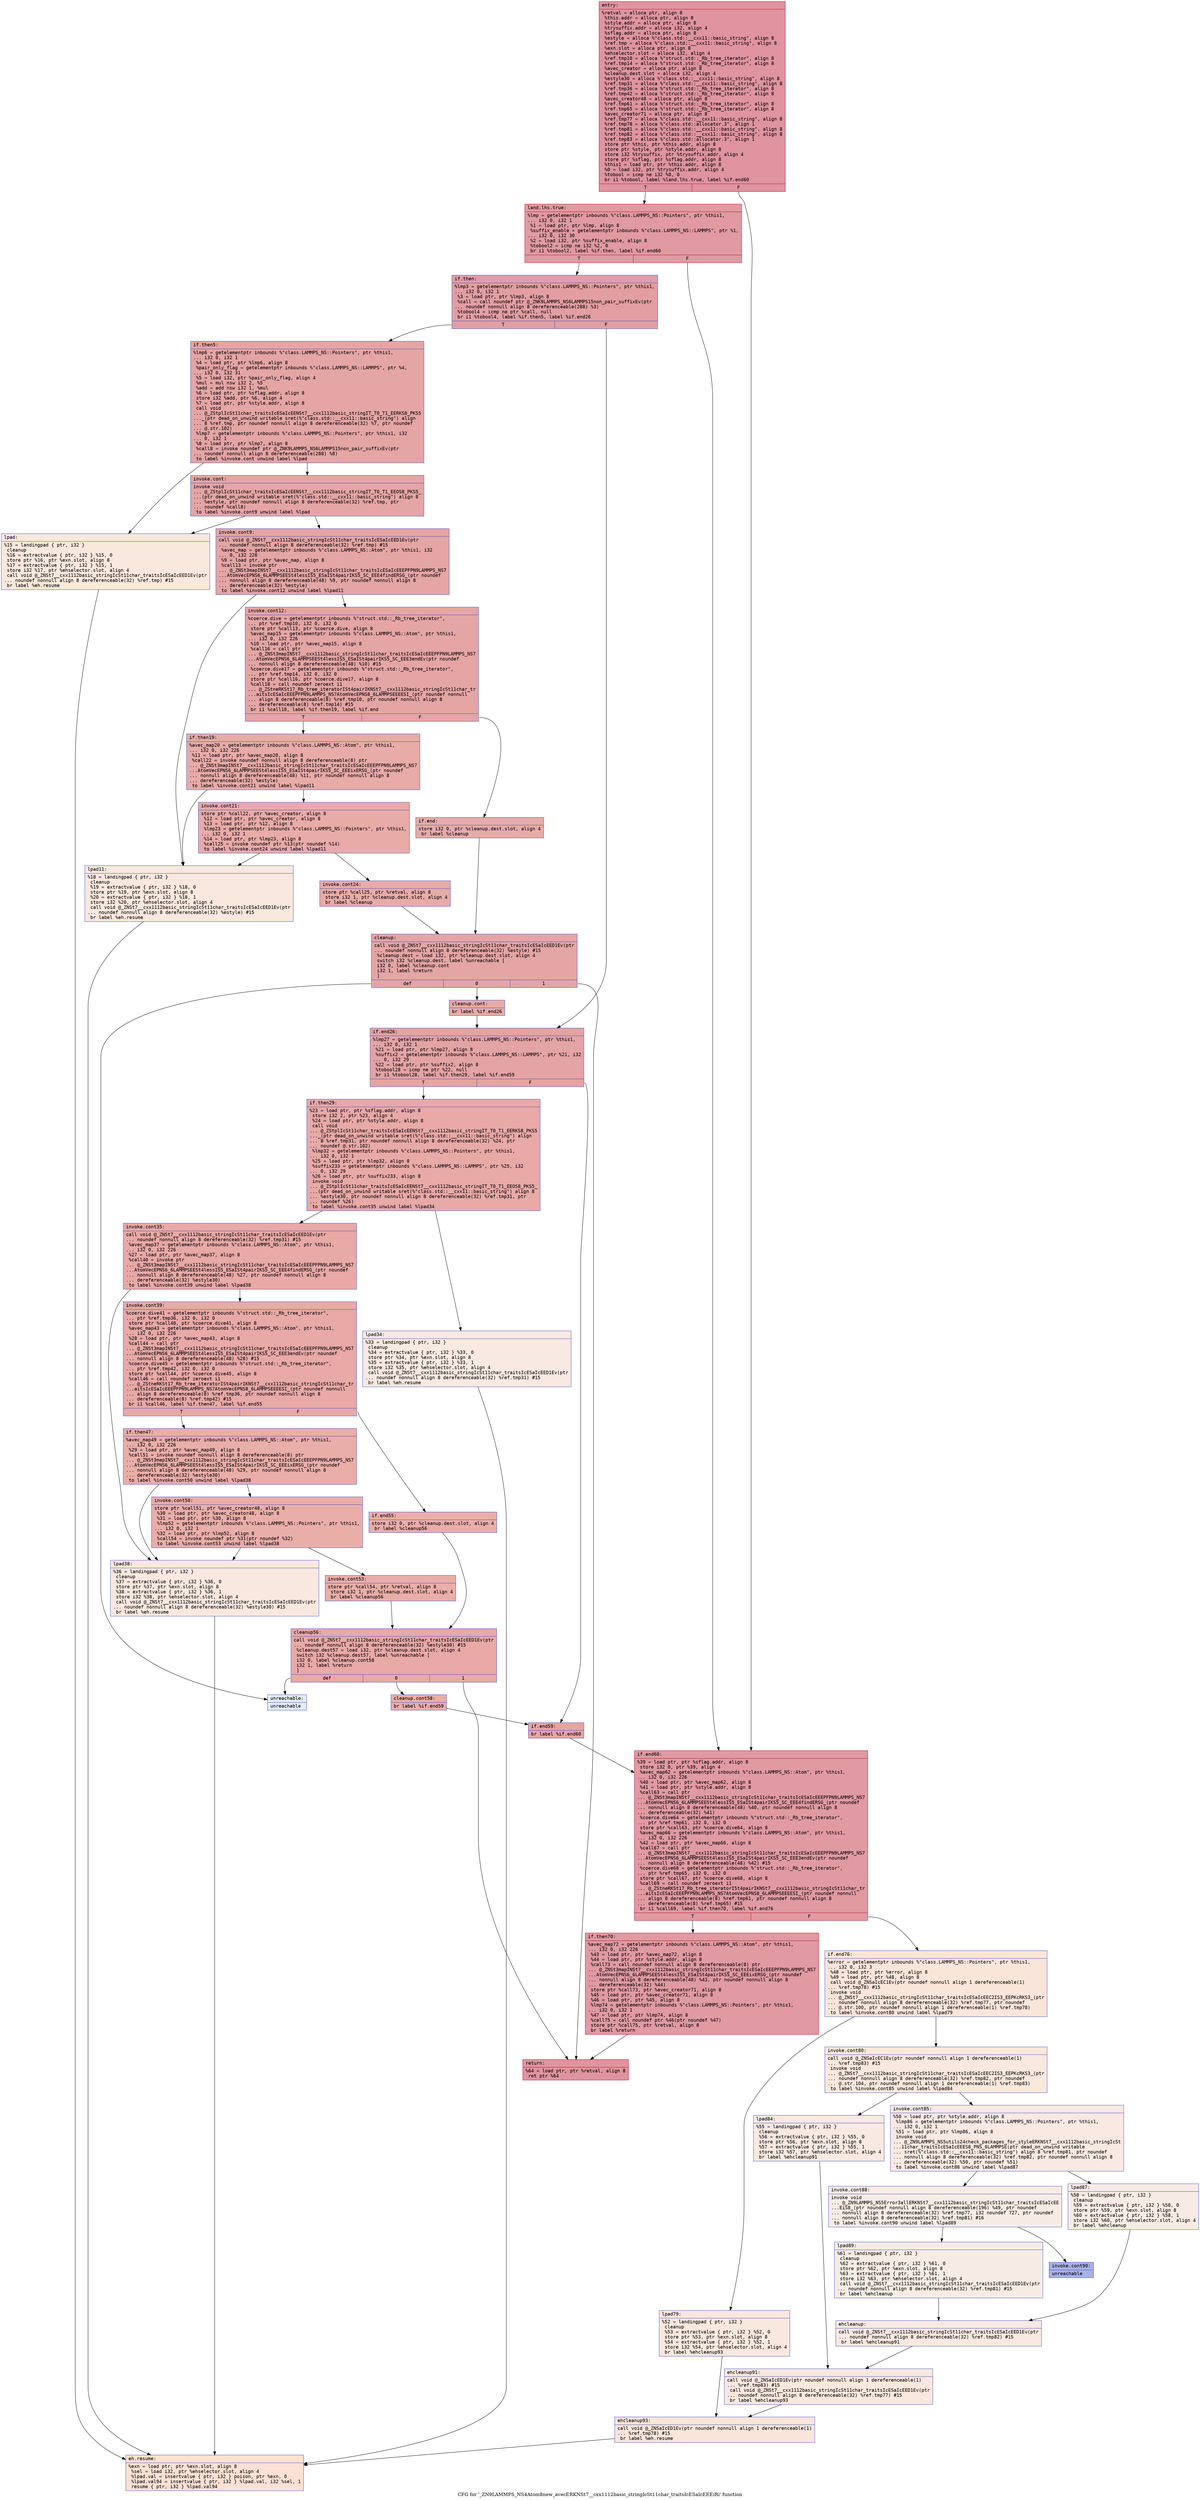 digraph "CFG for '_ZN9LAMMPS_NS4Atom8new_avecERKNSt7__cxx1112basic_stringIcSt11char_traitsIcESaIcEEEiRi' function" {
	label="CFG for '_ZN9LAMMPS_NS4Atom8new_avecERKNSt7__cxx1112basic_stringIcSt11char_traitsIcESaIcEEEiRi' function";

	Node0x55aea8ddf7f0 [shape=record,color="#b70d28ff", style=filled, fillcolor="#b70d2870" fontname="Courier",label="{entry:\l|  %retval = alloca ptr, align 8\l  %this.addr = alloca ptr, align 8\l  %style.addr = alloca ptr, align 8\l  %trysuffix.addr = alloca i32, align 4\l  %sflag.addr = alloca ptr, align 8\l  %estyle = alloca %\"class.std::__cxx11::basic_string\", align 8\l  %ref.tmp = alloca %\"class.std::__cxx11::basic_string\", align 8\l  %exn.slot = alloca ptr, align 8\l  %ehselector.slot = alloca i32, align 4\l  %ref.tmp10 = alloca %\"struct.std::_Rb_tree_iterator\", align 8\l  %ref.tmp14 = alloca %\"struct.std::_Rb_tree_iterator\", align 8\l  %avec_creator = alloca ptr, align 8\l  %cleanup.dest.slot = alloca i32, align 4\l  %estyle30 = alloca %\"class.std::__cxx11::basic_string\", align 8\l  %ref.tmp31 = alloca %\"class.std::__cxx11::basic_string\", align 8\l  %ref.tmp36 = alloca %\"struct.std::_Rb_tree_iterator\", align 8\l  %ref.tmp42 = alloca %\"struct.std::_Rb_tree_iterator\", align 8\l  %avec_creator48 = alloca ptr, align 8\l  %ref.tmp61 = alloca %\"struct.std::_Rb_tree_iterator\", align 8\l  %ref.tmp65 = alloca %\"struct.std::_Rb_tree_iterator\", align 8\l  %avec_creator71 = alloca ptr, align 8\l  %ref.tmp77 = alloca %\"class.std::__cxx11::basic_string\", align 8\l  %ref.tmp78 = alloca %\"class.std::allocator.3\", align 1\l  %ref.tmp81 = alloca %\"class.std::__cxx11::basic_string\", align 8\l  %ref.tmp82 = alloca %\"class.std::__cxx11::basic_string\", align 8\l  %ref.tmp83 = alloca %\"class.std::allocator.3\", align 1\l  store ptr %this, ptr %this.addr, align 8\l  store ptr %style, ptr %style.addr, align 8\l  store i32 %trysuffix, ptr %trysuffix.addr, align 4\l  store ptr %sflag, ptr %sflag.addr, align 8\l  %this1 = load ptr, ptr %this.addr, align 8\l  %0 = load i32, ptr %trysuffix.addr, align 4\l  %tobool = icmp ne i32 %0, 0\l  br i1 %tobool, label %land.lhs.true, label %if.end60\l|{<s0>T|<s1>F}}"];
	Node0x55aea8ddf7f0:s0 -> Node0x55aea8de0ee0[tooltip="entry -> land.lhs.true\nProbability 62.50%" ];
	Node0x55aea8ddf7f0:s1 -> Node0x55aea8de0f60[tooltip="entry -> if.end60\nProbability 37.50%" ];
	Node0x55aea8de0ee0 [shape=record,color="#b70d28ff", style=filled, fillcolor="#bb1b2c70" fontname="Courier",label="{land.lhs.true:\l|  %lmp = getelementptr inbounds %\"class.LAMMPS_NS::Pointers\", ptr %this1,\l... i32 0, i32 1\l  %1 = load ptr, ptr %lmp, align 8\l  %suffix_enable = getelementptr inbounds %\"class.LAMMPS_NS::LAMMPS\", ptr %1,\l... i32 0, i32 30\l  %2 = load i32, ptr %suffix_enable, align 8\l  %tobool2 = icmp ne i32 %2, 0\l  br i1 %tobool2, label %if.then, label %if.end60\l|{<s0>T|<s1>F}}"];
	Node0x55aea8de0ee0:s0 -> Node0x55aea8de1410[tooltip="land.lhs.true -> if.then\nProbability 62.50%" ];
	Node0x55aea8de0ee0:s1 -> Node0x55aea8de0f60[tooltip="land.lhs.true -> if.end60\nProbability 37.50%" ];
	Node0x55aea8de1410 [shape=record,color="#3d50c3ff", style=filled, fillcolor="#be242e70" fontname="Courier",label="{if.then:\l|  %lmp3 = getelementptr inbounds %\"class.LAMMPS_NS::Pointers\", ptr %this1,\l... i32 0, i32 1\l  %3 = load ptr, ptr %lmp3, align 8\l  %call = call noundef ptr @_ZNK9LAMMPS_NS6LAMMPS15non_pair_suffixEv(ptr\l... noundef nonnull align 8 dereferenceable(288) %3)\l  %tobool4 = icmp ne ptr %call, null\l  br i1 %tobool4, label %if.then5, label %if.end26\l|{<s0>T|<s1>F}}"];
	Node0x55aea8de1410:s0 -> Node0x55aea8de1850[tooltip="if.then -> if.then5\nProbability 62.50%" ];
	Node0x55aea8de1410:s1 -> Node0x55aea8de18d0[tooltip="if.then -> if.end26\nProbability 37.50%" ];
	Node0x55aea8de1850 [shape=record,color="#3d50c3ff", style=filled, fillcolor="#c5333470" fontname="Courier",label="{if.then5:\l|  %lmp6 = getelementptr inbounds %\"class.LAMMPS_NS::Pointers\", ptr %this1,\l... i32 0, i32 1\l  %4 = load ptr, ptr %lmp6, align 8\l  %pair_only_flag = getelementptr inbounds %\"class.LAMMPS_NS::LAMMPS\", ptr %4,\l... i32 0, i32 31\l  %5 = load i32, ptr %pair_only_flag, align 4\l  %mul = mul nsw i32 2, %5\l  %add = add nsw i32 1, %mul\l  %6 = load ptr, ptr %sflag.addr, align 8\l  store i32 %add, ptr %6, align 4\l  %7 = load ptr, ptr %style.addr, align 8\l  call void\l... @_ZStplIcSt11char_traitsIcESaIcEENSt7__cxx1112basic_stringIT_T0_T1_EERKS8_PKS5\l..._(ptr dead_on_unwind writable sret(%\"class.std::__cxx11::basic_string\") align\l... 8 %ref.tmp, ptr noundef nonnull align 8 dereferenceable(32) %7, ptr noundef\l... @.str.102)\l  %lmp7 = getelementptr inbounds %\"class.LAMMPS_NS::Pointers\", ptr %this1, i32\l... 0, i32 1\l  %8 = load ptr, ptr %lmp7, align 8\l  %call8 = invoke noundef ptr @_ZNK9LAMMPS_NS6LAMMPS15non_pair_suffixEv(ptr\l... noundef nonnull align 8 dereferenceable(288) %8)\l          to label %invoke.cont unwind label %lpad\l}"];
	Node0x55aea8de1850 -> Node0x55aea8de05f0[tooltip="if.then5 -> invoke.cont\nProbability 100.00%" ];
	Node0x55aea8de1850 -> Node0x55aea8de0640[tooltip="if.then5 -> lpad\nProbability 0.00%" ];
	Node0x55aea8de05f0 [shape=record,color="#3d50c3ff", style=filled, fillcolor="#c5333470" fontname="Courier",label="{invoke.cont:\l|  invoke void\l... @_ZStplIcSt11char_traitsIcESaIcEENSt7__cxx1112basic_stringIT_T0_T1_EEOS8_PKS5_\l...(ptr dead_on_unwind writable sret(%\"class.std::__cxx11::basic_string\") align 8\l... %estyle, ptr noundef nonnull align 8 dereferenceable(32) %ref.tmp, ptr\l... noundef %call8)\l          to label %invoke.cont9 unwind label %lpad\l}"];
	Node0x55aea8de05f0 -> Node0x55aea8de0700[tooltip="invoke.cont -> invoke.cont9\nProbability 100.00%" ];
	Node0x55aea8de05f0 -> Node0x55aea8de0640[tooltip="invoke.cont -> lpad\nProbability 0.00%" ];
	Node0x55aea8de0700 [shape=record,color="#3d50c3ff", style=filled, fillcolor="#c5333470" fontname="Courier",label="{invoke.cont9:\l|  call void @_ZNSt7__cxx1112basic_stringIcSt11char_traitsIcESaIcEED1Ev(ptr\l... noundef nonnull align 8 dereferenceable(32) %ref.tmp) #15\l  %avec_map = getelementptr inbounds %\"class.LAMMPS_NS::Atom\", ptr %this1, i32\l... 0, i32 226\l  %9 = load ptr, ptr %avec_map, align 8\l  %call13 = invoke ptr\l... @_ZNSt3mapINSt7__cxx1112basic_stringIcSt11char_traitsIcESaIcEEEPFPN9LAMMPS_NS7\l...AtomVecEPNS6_6LAMMPSEESt4lessIS5_ESaISt4pairIKS5_SC_EEE4findERSG_(ptr noundef\l... nonnull align 8 dereferenceable(48) %9, ptr noundef nonnull align 8\l... dereferenceable(32) %estyle)\l          to label %invoke.cont12 unwind label %lpad11\l}"];
	Node0x55aea8de0700 -> Node0x55aea8de2b90[tooltip="invoke.cont9 -> invoke.cont12\nProbability 100.00%" ];
	Node0x55aea8de0700 -> Node0x55aea8de2c10[tooltip="invoke.cont9 -> lpad11\nProbability 0.00%" ];
	Node0x55aea8de2b90 [shape=record,color="#3d50c3ff", style=filled, fillcolor="#c5333470" fontname="Courier",label="{invoke.cont12:\l|  %coerce.dive = getelementptr inbounds %\"struct.std::_Rb_tree_iterator\",\l... ptr %ref.tmp10, i32 0, i32 0\l  store ptr %call13, ptr %coerce.dive, align 8\l  %avec_map15 = getelementptr inbounds %\"class.LAMMPS_NS::Atom\", ptr %this1,\l... i32 0, i32 226\l  %10 = load ptr, ptr %avec_map15, align 8\l  %call16 = call ptr\l... @_ZNSt3mapINSt7__cxx1112basic_stringIcSt11char_traitsIcESaIcEEEPFPN9LAMMPS_NS7\l...AtomVecEPNS6_6LAMMPSEESt4lessIS5_ESaISt4pairIKS5_SC_EEE3endEv(ptr noundef\l... nonnull align 8 dereferenceable(48) %10) #15\l  %coerce.dive17 = getelementptr inbounds %\"struct.std::_Rb_tree_iterator\",\l... ptr %ref.tmp14, i32 0, i32 0\l  store ptr %call16, ptr %coerce.dive17, align 8\l  %call18 = call noundef zeroext i1\l... @_ZStneRKSt17_Rb_tree_iteratorISt4pairIKNSt7__cxx1112basic_stringIcSt11char_tr\l...aitsIcESaIcEEEPFPN9LAMMPS_NS7AtomVecEPNS8_6LAMMPSEEEESI_(ptr noundef nonnull\l... align 8 dereferenceable(8) %ref.tmp10, ptr noundef nonnull align 8\l... dereferenceable(8) %ref.tmp14) #15\l  br i1 %call18, label %if.then19, label %if.end\l|{<s0>T|<s1>F}}"];
	Node0x55aea8de2b90:s0 -> Node0x55aea8de3700[tooltip="invoke.cont12 -> if.then19\nProbability 50.00%" ];
	Node0x55aea8de2b90:s1 -> Node0x55aea8de37e0[tooltip="invoke.cont12 -> if.end\nProbability 50.00%" ];
	Node0x55aea8de3700 [shape=record,color="#3d50c3ff", style=filled, fillcolor="#cc403a70" fontname="Courier",label="{if.then19:\l|  %avec_map20 = getelementptr inbounds %\"class.LAMMPS_NS::Atom\", ptr %this1,\l... i32 0, i32 226\l  %11 = load ptr, ptr %avec_map20, align 8\l  %call22 = invoke noundef nonnull align 8 dereferenceable(8) ptr\l... @_ZNSt3mapINSt7__cxx1112basic_stringIcSt11char_traitsIcESaIcEEEPFPN9LAMMPS_NS7\l...AtomVecEPNS6_6LAMMPSEESt4lessIS5_ESaISt4pairIKS5_SC_EEEixERSG_(ptr noundef\l... nonnull align 8 dereferenceable(48) %11, ptr noundef nonnull align 8\l... dereferenceable(32) %estyle)\l          to label %invoke.cont21 unwind label %lpad11\l}"];
	Node0x55aea8de3700 -> Node0x55aea8de3b50[tooltip="if.then19 -> invoke.cont21\nProbability 100.00%" ];
	Node0x55aea8de3700 -> Node0x55aea8de2c10[tooltip="if.then19 -> lpad11\nProbability 0.00%" ];
	Node0x55aea8de3b50 [shape=record,color="#3d50c3ff", style=filled, fillcolor="#cc403a70" fontname="Courier",label="{invoke.cont21:\l|  store ptr %call22, ptr %avec_creator, align 8\l  %12 = load ptr, ptr %avec_creator, align 8\l  %13 = load ptr, ptr %12, align 8\l  %lmp23 = getelementptr inbounds %\"class.LAMMPS_NS::Pointers\", ptr %this1,\l... i32 0, i32 1\l  %14 = load ptr, ptr %lmp23, align 8\l  %call25 = invoke noundef ptr %13(ptr noundef %14)\l          to label %invoke.cont24 unwind label %lpad11\l}"];
	Node0x55aea8de3b50 -> Node0x55aea8de4120[tooltip="invoke.cont21 -> invoke.cont24\nProbability 100.00%" ];
	Node0x55aea8de3b50 -> Node0x55aea8de2c10[tooltip="invoke.cont21 -> lpad11\nProbability 0.00%" ];
	Node0x55aea8de4120 [shape=record,color="#3d50c3ff", style=filled, fillcolor="#cc403a70" fontname="Courier",label="{invoke.cont24:\l|  store ptr %call25, ptr %retval, align 8\l  store i32 1, ptr %cleanup.dest.slot, align 4\l  br label %cleanup\l}"];
	Node0x55aea8de4120 -> Node0x55aea8de43b0[tooltip="invoke.cont24 -> cleanup\nProbability 100.00%" ];
	Node0x55aea8de0640 [shape=record,color="#3d50c3ff", style=filled, fillcolor="#f2cab570" fontname="Courier",label="{lpad:\l|  %15 = landingpad \{ ptr, i32 \}\l          cleanup\l  %16 = extractvalue \{ ptr, i32 \} %15, 0\l  store ptr %16, ptr %exn.slot, align 8\l  %17 = extractvalue \{ ptr, i32 \} %15, 1\l  store i32 %17, ptr %ehselector.slot, align 4\l  call void @_ZNSt7__cxx1112basic_stringIcSt11char_traitsIcESaIcEED1Ev(ptr\l... noundef nonnull align 8 dereferenceable(32) %ref.tmp) #15\l  br label %eh.resume\l}"];
	Node0x55aea8de0640 -> Node0x55aea8de4680[tooltip="lpad -> eh.resume\nProbability 100.00%" ];
	Node0x55aea8de2c10 [shape=record,color="#3d50c3ff", style=filled, fillcolor="#f2cab570" fontname="Courier",label="{lpad11:\l|  %18 = landingpad \{ ptr, i32 \}\l          cleanup\l  %19 = extractvalue \{ ptr, i32 \} %18, 0\l  store ptr %19, ptr %exn.slot, align 8\l  %20 = extractvalue \{ ptr, i32 \} %18, 1\l  store i32 %20, ptr %ehselector.slot, align 4\l  call void @_ZNSt7__cxx1112basic_stringIcSt11char_traitsIcESaIcEED1Ev(ptr\l... noundef nonnull align 8 dereferenceable(32) %estyle) #15\l  br label %eh.resume\l}"];
	Node0x55aea8de2c10 -> Node0x55aea8de4680[tooltip="lpad11 -> eh.resume\nProbability 100.00%" ];
	Node0x55aea8de37e0 [shape=record,color="#3d50c3ff", style=filled, fillcolor="#cc403a70" fontname="Courier",label="{if.end:\l|  store i32 0, ptr %cleanup.dest.slot, align 4\l  br label %cleanup\l}"];
	Node0x55aea8de37e0 -> Node0x55aea8de43b0[tooltip="if.end -> cleanup\nProbability 100.00%" ];
	Node0x55aea8de43b0 [shape=record,color="#3d50c3ff", style=filled, fillcolor="#c5333470" fontname="Courier",label="{cleanup:\l|  call void @_ZNSt7__cxx1112basic_stringIcSt11char_traitsIcESaIcEED1Ev(ptr\l... noundef nonnull align 8 dereferenceable(32) %estyle) #15\l  %cleanup.dest = load i32, ptr %cleanup.dest.slot, align 4\l  switch i32 %cleanup.dest, label %unreachable [\l    i32 0, label %cleanup.cont\l    i32 1, label %return\l  ]\l|{<s0>def|<s1>0|<s2>1}}"];
	Node0x55aea8de43b0:s0 -> Node0x55aea8de4b30[tooltip="cleanup -> unreachable\nProbability 0.00%" ];
	Node0x55aea8de43b0:s1 -> Node0x55aea8de4ff0[tooltip="cleanup -> cleanup.cont\nProbability 50.00%" ];
	Node0x55aea8de43b0:s2 -> Node0x55aea8de5070[tooltip="cleanup -> return\nProbability 50.00%" ];
	Node0x55aea8de4ff0 [shape=record,color="#3d50c3ff", style=filled, fillcolor="#cc403a70" fontname="Courier",label="{cleanup.cont:\l|  br label %if.end26\l}"];
	Node0x55aea8de4ff0 -> Node0x55aea8de18d0[tooltip="cleanup.cont -> if.end26\nProbability 100.00%" ];
	Node0x55aea8de18d0 [shape=record,color="#3d50c3ff", style=filled, fillcolor="#c32e3170" fontname="Courier",label="{if.end26:\l|  %lmp27 = getelementptr inbounds %\"class.LAMMPS_NS::Pointers\", ptr %this1,\l... i32 0, i32 1\l  %21 = load ptr, ptr %lmp27, align 8\l  %suffix2 = getelementptr inbounds %\"class.LAMMPS_NS::LAMMPS\", ptr %21, i32\l... 0, i32 29\l  %22 = load ptr, ptr %suffix2, align 8\l  %tobool28 = icmp ne ptr %22, null\l  br i1 %tobool28, label %if.then29, label %if.end59\l|{<s0>T|<s1>F}}"];
	Node0x55aea8de18d0:s0 -> Node0x55aea8de5640[tooltip="if.end26 -> if.then29\nProbability 62.50%" ];
	Node0x55aea8de18d0:s1 -> Node0x55aea8de56c0[tooltip="if.end26 -> if.end59\nProbability 37.50%" ];
	Node0x55aea8de5640 [shape=record,color="#3d50c3ff", style=filled, fillcolor="#ca3b3770" fontname="Courier",label="{if.then29:\l|  %23 = load ptr, ptr %sflag.addr, align 8\l  store i32 2, ptr %23, align 4\l  %24 = load ptr, ptr %style.addr, align 8\l  call void\l... @_ZStplIcSt11char_traitsIcESaIcEENSt7__cxx1112basic_stringIT_T0_T1_EERKS8_PKS5\l..._(ptr dead_on_unwind writable sret(%\"class.std::__cxx11::basic_string\") align\l... 8 %ref.tmp31, ptr noundef nonnull align 8 dereferenceable(32) %24, ptr\l... noundef @.str.102)\l  %lmp32 = getelementptr inbounds %\"class.LAMMPS_NS::Pointers\", ptr %this1,\l... i32 0, i32 1\l  %25 = load ptr, ptr %lmp32, align 8\l  %suffix233 = getelementptr inbounds %\"class.LAMMPS_NS::LAMMPS\", ptr %25, i32\l... 0, i32 29\l  %26 = load ptr, ptr %suffix233, align 8\l  invoke void\l... @_ZStplIcSt11char_traitsIcESaIcEENSt7__cxx1112basic_stringIT_T0_T1_EEOS8_PKS5_\l...(ptr dead_on_unwind writable sret(%\"class.std::__cxx11::basic_string\") align 8\l... %estyle30, ptr noundef nonnull align 8 dereferenceable(32) %ref.tmp31, ptr\l... noundef %26)\l          to label %invoke.cont35 unwind label %lpad34\l}"];
	Node0x55aea8de5640 -> Node0x55aea8de5e10[tooltip="if.then29 -> invoke.cont35\nProbability 100.00%" ];
	Node0x55aea8de5640 -> Node0x55aea8de5e90[tooltip="if.then29 -> lpad34\nProbability 0.00%" ];
	Node0x55aea8de5e10 [shape=record,color="#3d50c3ff", style=filled, fillcolor="#ca3b3770" fontname="Courier",label="{invoke.cont35:\l|  call void @_ZNSt7__cxx1112basic_stringIcSt11char_traitsIcESaIcEED1Ev(ptr\l... noundef nonnull align 8 dereferenceable(32) %ref.tmp31) #15\l  %avec_map37 = getelementptr inbounds %\"class.LAMMPS_NS::Atom\", ptr %this1,\l... i32 0, i32 226\l  %27 = load ptr, ptr %avec_map37, align 8\l  %call40 = invoke ptr\l... @_ZNSt3mapINSt7__cxx1112basic_stringIcSt11char_traitsIcESaIcEEEPFPN9LAMMPS_NS7\l...AtomVecEPNS6_6LAMMPSEESt4lessIS5_ESaISt4pairIKS5_SC_EEE4findERSG_(ptr noundef\l... nonnull align 8 dereferenceable(48) %27, ptr noundef nonnull align 8\l... dereferenceable(32) %estyle30)\l          to label %invoke.cont39 unwind label %lpad38\l}"];
	Node0x55aea8de5e10 -> Node0x55aea8de6180[tooltip="invoke.cont35 -> invoke.cont39\nProbability 100.00%" ];
	Node0x55aea8de5e10 -> Node0x55aea8de64d0[tooltip="invoke.cont35 -> lpad38\nProbability 0.00%" ];
	Node0x55aea8de6180 [shape=record,color="#3d50c3ff", style=filled, fillcolor="#ca3b3770" fontname="Courier",label="{invoke.cont39:\l|  %coerce.dive41 = getelementptr inbounds %\"struct.std::_Rb_tree_iterator\",\l... ptr %ref.tmp36, i32 0, i32 0\l  store ptr %call40, ptr %coerce.dive41, align 8\l  %avec_map43 = getelementptr inbounds %\"class.LAMMPS_NS::Atom\", ptr %this1,\l... i32 0, i32 226\l  %28 = load ptr, ptr %avec_map43, align 8\l  %call44 = call ptr\l... @_ZNSt3mapINSt7__cxx1112basic_stringIcSt11char_traitsIcESaIcEEEPFPN9LAMMPS_NS7\l...AtomVecEPNS6_6LAMMPSEESt4lessIS5_ESaISt4pairIKS5_SC_EEE3endEv(ptr noundef\l... nonnull align 8 dereferenceable(48) %28) #15\l  %coerce.dive45 = getelementptr inbounds %\"struct.std::_Rb_tree_iterator\",\l... ptr %ref.tmp42, i32 0, i32 0\l  store ptr %call44, ptr %coerce.dive45, align 8\l  %call46 = call noundef zeroext i1\l... @_ZStneRKSt17_Rb_tree_iteratorISt4pairIKNSt7__cxx1112basic_stringIcSt11char_tr\l...aitsIcESaIcEEEPFPN9LAMMPS_NS7AtomVecEPNS8_6LAMMPSEEEESI_(ptr noundef nonnull\l... align 8 dereferenceable(8) %ref.tmp36, ptr noundef nonnull align 8\l... dereferenceable(8) %ref.tmp42) #15\l  br i1 %call46, label %if.then47, label %if.end55\l|{<s0>T|<s1>F}}"];
	Node0x55aea8de6180:s0 -> Node0x55aea8de6e40[tooltip="invoke.cont39 -> if.then47\nProbability 50.00%" ];
	Node0x55aea8de6180:s1 -> Node0x55aea8de6ec0[tooltip="invoke.cont39 -> if.end55\nProbability 50.00%" ];
	Node0x55aea8de6e40 [shape=record,color="#3d50c3ff", style=filled, fillcolor="#d0473d70" fontname="Courier",label="{if.then47:\l|  %avec_map49 = getelementptr inbounds %\"class.LAMMPS_NS::Atom\", ptr %this1,\l... i32 0, i32 226\l  %29 = load ptr, ptr %avec_map49, align 8\l  %call51 = invoke noundef nonnull align 8 dereferenceable(8) ptr\l... @_ZNSt3mapINSt7__cxx1112basic_stringIcSt11char_traitsIcESaIcEEEPFPN9LAMMPS_NS7\l...AtomVecEPNS6_6LAMMPSEESt4lessIS5_ESaISt4pairIKS5_SC_EEEixERSG_(ptr noundef\l... nonnull align 8 dereferenceable(48) %29, ptr noundef nonnull align 8\l... dereferenceable(32) %estyle30)\l          to label %invoke.cont50 unwind label %lpad38\l}"];
	Node0x55aea8de6e40 -> Node0x55aea8de22a0[tooltip="if.then47 -> invoke.cont50\nProbability 100.00%" ];
	Node0x55aea8de6e40 -> Node0x55aea8de64d0[tooltip="if.then47 -> lpad38\nProbability 0.00%" ];
	Node0x55aea8de22a0 [shape=record,color="#3d50c3ff", style=filled, fillcolor="#d0473d70" fontname="Courier",label="{invoke.cont50:\l|  store ptr %call51, ptr %avec_creator48, align 8\l  %30 = load ptr, ptr %avec_creator48, align 8\l  %31 = load ptr, ptr %30, align 8\l  %lmp52 = getelementptr inbounds %\"class.LAMMPS_NS::Pointers\", ptr %this1,\l... i32 0, i32 1\l  %32 = load ptr, ptr %lmp52, align 8\l  %call54 = invoke noundef ptr %31(ptr noundef %32)\l          to label %invoke.cont53 unwind label %lpad38\l}"];
	Node0x55aea8de22a0 -> Node0x55aea8de7d00[tooltip="invoke.cont50 -> invoke.cont53\nProbability 100.00%" ];
	Node0x55aea8de22a0 -> Node0x55aea8de64d0[tooltip="invoke.cont50 -> lpad38\nProbability 0.00%" ];
	Node0x55aea8de7d00 [shape=record,color="#3d50c3ff", style=filled, fillcolor="#d0473d70" fontname="Courier",label="{invoke.cont53:\l|  store ptr %call54, ptr %retval, align 8\l  store i32 1, ptr %cleanup.dest.slot, align 4\l  br label %cleanup56\l}"];
	Node0x55aea8de7d00 -> Node0x55aea8de7fa0[tooltip="invoke.cont53 -> cleanup56\nProbability 100.00%" ];
	Node0x55aea8de5e90 [shape=record,color="#3d50c3ff", style=filled, fillcolor="#efcebd70" fontname="Courier",label="{lpad34:\l|  %33 = landingpad \{ ptr, i32 \}\l          cleanup\l  %34 = extractvalue \{ ptr, i32 \} %33, 0\l  store ptr %34, ptr %exn.slot, align 8\l  %35 = extractvalue \{ ptr, i32 \} %33, 1\l  store i32 %35, ptr %ehselector.slot, align 4\l  call void @_ZNSt7__cxx1112basic_stringIcSt11char_traitsIcESaIcEED1Ev(ptr\l... noundef nonnull align 8 dereferenceable(32) %ref.tmp31) #15\l  br label %eh.resume\l}"];
	Node0x55aea8de5e90 -> Node0x55aea8de4680[tooltip="lpad34 -> eh.resume\nProbability 100.00%" ];
	Node0x55aea8de64d0 [shape=record,color="#3d50c3ff", style=filled, fillcolor="#f1ccb870" fontname="Courier",label="{lpad38:\l|  %36 = landingpad \{ ptr, i32 \}\l          cleanup\l  %37 = extractvalue \{ ptr, i32 \} %36, 0\l  store ptr %37, ptr %exn.slot, align 8\l  %38 = extractvalue \{ ptr, i32 \} %36, 1\l  store i32 %38, ptr %ehselector.slot, align 4\l  call void @_ZNSt7__cxx1112basic_stringIcSt11char_traitsIcESaIcEED1Ev(ptr\l... noundef nonnull align 8 dereferenceable(32) %estyle30) #15\l  br label %eh.resume\l}"];
	Node0x55aea8de64d0 -> Node0x55aea8de4680[tooltip="lpad38 -> eh.resume\nProbability 100.00%" ];
	Node0x55aea8de6ec0 [shape=record,color="#3d50c3ff", style=filled, fillcolor="#d0473d70" fontname="Courier",label="{if.end55:\l|  store i32 0, ptr %cleanup.dest.slot, align 4\l  br label %cleanup56\l}"];
	Node0x55aea8de6ec0 -> Node0x55aea8de7fa0[tooltip="if.end55 -> cleanup56\nProbability 100.00%" ];
	Node0x55aea8de7fa0 [shape=record,color="#3d50c3ff", style=filled, fillcolor="#ca3b3770" fontname="Courier",label="{cleanup56:\l|  call void @_ZNSt7__cxx1112basic_stringIcSt11char_traitsIcESaIcEED1Ev(ptr\l... noundef nonnull align 8 dereferenceable(32) %estyle30) #15\l  %cleanup.dest57 = load i32, ptr %cleanup.dest.slot, align 4\l  switch i32 %cleanup.dest57, label %unreachable [\l    i32 0, label %cleanup.cont58\l    i32 1, label %return\l  ]\l|{<s0>def|<s1>0|<s2>1}}"];
	Node0x55aea8de7fa0:s0 -> Node0x55aea8de4b30[tooltip="cleanup56 -> unreachable\nProbability 0.00%" ];
	Node0x55aea8de7fa0:s1 -> Node0x55aea8de81c0[tooltip="cleanup56 -> cleanup.cont58\nProbability 50.00%" ];
	Node0x55aea8de7fa0:s2 -> Node0x55aea8de5070[tooltip="cleanup56 -> return\nProbability 50.00%" ];
	Node0x55aea8de81c0 [shape=record,color="#3d50c3ff", style=filled, fillcolor="#d0473d70" fontname="Courier",label="{cleanup.cont58:\l|  br label %if.end59\l}"];
	Node0x55aea8de81c0 -> Node0x55aea8de56c0[tooltip="cleanup.cont58 -> if.end59\nProbability 100.00%" ];
	Node0x55aea8de56c0 [shape=record,color="#3d50c3ff", style=filled, fillcolor="#c5333470" fontname="Courier",label="{if.end59:\l|  br label %if.end60\l}"];
	Node0x55aea8de56c0 -> Node0x55aea8de0f60[tooltip="if.end59 -> if.end60\nProbability 100.00%" ];
	Node0x55aea8de0f60 [shape=record,color="#b70d28ff", style=filled, fillcolor="#bb1b2c70" fontname="Courier",label="{if.end60:\l|  %39 = load ptr, ptr %sflag.addr, align 8\l  store i32 0, ptr %39, align 4\l  %avec_map62 = getelementptr inbounds %\"class.LAMMPS_NS::Atom\", ptr %this1,\l... i32 0, i32 226\l  %40 = load ptr, ptr %avec_map62, align 8\l  %41 = load ptr, ptr %style.addr, align 8\l  %call63 = call ptr\l... @_ZNSt3mapINSt7__cxx1112basic_stringIcSt11char_traitsIcESaIcEEEPFPN9LAMMPS_NS7\l...AtomVecEPNS6_6LAMMPSEESt4lessIS5_ESaISt4pairIKS5_SC_EEE4findERSG_(ptr noundef\l... nonnull align 8 dereferenceable(48) %40, ptr noundef nonnull align 8\l... dereferenceable(32) %41)\l  %coerce.dive64 = getelementptr inbounds %\"struct.std::_Rb_tree_iterator\",\l... ptr %ref.tmp61, i32 0, i32 0\l  store ptr %call63, ptr %coerce.dive64, align 8\l  %avec_map66 = getelementptr inbounds %\"class.LAMMPS_NS::Atom\", ptr %this1,\l... i32 0, i32 226\l  %42 = load ptr, ptr %avec_map66, align 8\l  %call67 = call ptr\l... @_ZNSt3mapINSt7__cxx1112basic_stringIcSt11char_traitsIcESaIcEEEPFPN9LAMMPS_NS7\l...AtomVecEPNS6_6LAMMPSEESt4lessIS5_ESaISt4pairIKS5_SC_EEE3endEv(ptr noundef\l... nonnull align 8 dereferenceable(48) %42) #15\l  %coerce.dive68 = getelementptr inbounds %\"struct.std::_Rb_tree_iterator\",\l... ptr %ref.tmp65, i32 0, i32 0\l  store ptr %call67, ptr %coerce.dive68, align 8\l  %call69 = call noundef zeroext i1\l... @_ZStneRKSt17_Rb_tree_iteratorISt4pairIKNSt7__cxx1112basic_stringIcSt11char_tr\l...aitsIcESaIcEEEPFPN9LAMMPS_NS7AtomVecEPNS8_6LAMMPSEEEESI_(ptr noundef nonnull\l... align 8 dereferenceable(8) %ref.tmp61, ptr noundef nonnull align 8\l... dereferenceable(8) %ref.tmp65) #15\l  br i1 %call69, label %if.then70, label %if.end76\l|{<s0>T|<s1>F}}"];
	Node0x55aea8de0f60:s0 -> Node0x55aea8de98a0[tooltip="if.end60 -> if.then70\nProbability 100.00%" ];
	Node0x55aea8de0f60:s1 -> Node0x55aea8de9920[tooltip="if.end60 -> if.end76\nProbability 0.00%" ];
	Node0x55aea8de98a0 [shape=record,color="#b70d28ff", style=filled, fillcolor="#bb1b2c70" fontname="Courier",label="{if.then70:\l|  %avec_map72 = getelementptr inbounds %\"class.LAMMPS_NS::Atom\", ptr %this1,\l... i32 0, i32 226\l  %43 = load ptr, ptr %avec_map72, align 8\l  %44 = load ptr, ptr %style.addr, align 8\l  %call73 = call noundef nonnull align 8 dereferenceable(8) ptr\l... @_ZNSt3mapINSt7__cxx1112basic_stringIcSt11char_traitsIcESaIcEEEPFPN9LAMMPS_NS7\l...AtomVecEPNS6_6LAMMPSEESt4lessIS5_ESaISt4pairIKS5_SC_EEEixERSG_(ptr noundef\l... nonnull align 8 dereferenceable(48) %43, ptr noundef nonnull align 8\l... dereferenceable(32) %44)\l  store ptr %call73, ptr %avec_creator71, align 8\l  %45 = load ptr, ptr %avec_creator71, align 8\l  %46 = load ptr, ptr %45, align 8\l  %lmp74 = getelementptr inbounds %\"class.LAMMPS_NS::Pointers\", ptr %this1,\l... i32 0, i32 1\l  %47 = load ptr, ptr %lmp74, align 8\l  %call75 = call noundef ptr %46(ptr noundef %47)\l  store ptr %call75, ptr %retval, align 8\l  br label %return\l}"];
	Node0x55aea8de98a0 -> Node0x55aea8de5070[tooltip="if.then70 -> return\nProbability 100.00%" ];
	Node0x55aea8de9920 [shape=record,color="#3d50c3ff", style=filled, fillcolor="#f4c5ad70" fontname="Courier",label="{if.end76:\l|  %error = getelementptr inbounds %\"class.LAMMPS_NS::Pointers\", ptr %this1,\l... i32 0, i32 3\l  %48 = load ptr, ptr %error, align 8\l  %49 = load ptr, ptr %48, align 8\l  call void @_ZNSaIcEC1Ev(ptr noundef nonnull align 1 dereferenceable(1)\l... %ref.tmp78) #15\l  invoke void\l... @_ZNSt7__cxx1112basic_stringIcSt11char_traitsIcESaIcEEC2IS3_EEPKcRKS3_(ptr\l... noundef nonnull align 8 dereferenceable(32) %ref.tmp77, ptr noundef\l... @.str.100, ptr noundef nonnull align 1 dereferenceable(1) %ref.tmp78)\l          to label %invoke.cont80 unwind label %lpad79\l}"];
	Node0x55aea8de9920 -> Node0x55aea8deade0[tooltip="if.end76 -> invoke.cont80\nProbability 50.00%" ];
	Node0x55aea8de9920 -> Node0x55aea8deae60[tooltip="if.end76 -> lpad79\nProbability 50.00%" ];
	Node0x55aea8deade0 [shape=record,color="#3d50c3ff", style=filled, fillcolor="#f2cab570" fontname="Courier",label="{invoke.cont80:\l|  call void @_ZNSaIcEC1Ev(ptr noundef nonnull align 1 dereferenceable(1)\l... %ref.tmp83) #15\l  invoke void\l... @_ZNSt7__cxx1112basic_stringIcSt11char_traitsIcESaIcEEC2IS3_EEPKcRKS3_(ptr\l... noundef nonnull align 8 dereferenceable(32) %ref.tmp82, ptr noundef\l... @.str.104, ptr noundef nonnull align 1 dereferenceable(1) %ref.tmp83)\l          to label %invoke.cont85 unwind label %lpad84\l}"];
	Node0x55aea8deade0 -> Node0x55aea8deb180[tooltip="invoke.cont80 -> invoke.cont85\nProbability 50.00%" ];
	Node0x55aea8deade0 -> Node0x55aea8deb1d0[tooltip="invoke.cont80 -> lpad84\nProbability 50.00%" ];
	Node0x55aea8deb180 [shape=record,color="#3d50c3ff", style=filled, fillcolor="#efcebd70" fontname="Courier",label="{invoke.cont85:\l|  %50 = load ptr, ptr %style.addr, align 8\l  %lmp86 = getelementptr inbounds %\"class.LAMMPS_NS::Pointers\", ptr %this1,\l... i32 0, i32 1\l  %51 = load ptr, ptr %lmp86, align 8\l  invoke void\l... @_ZN9LAMMPS_NS5utils24check_packages_for_styleERKNSt7__cxx1112basic_stringIcSt\l...11char_traitsIcESaIcEEES8_PNS_6LAMMPSE(ptr dead_on_unwind writable\l... sret(%\"class.std::__cxx11::basic_string\") align 8 %ref.tmp81, ptr noundef\l... nonnull align 8 dereferenceable(32) %ref.tmp82, ptr noundef nonnull align 8\l... dereferenceable(32) %50, ptr noundef %51)\l          to label %invoke.cont88 unwind label %lpad87\l}"];
	Node0x55aea8deb180 -> Node0x55aea8deb130[tooltip="invoke.cont85 -> invoke.cont88\nProbability 50.00%" ];
	Node0x55aea8deb180 -> Node0x55aea8deb640[tooltip="invoke.cont85 -> lpad87\nProbability 50.00%" ];
	Node0x55aea8deb130 [shape=record,color="#3d50c3ff", style=filled, fillcolor="#ecd3c570" fontname="Courier",label="{invoke.cont88:\l|  invoke void\l... @_ZN9LAMMPS_NS5Error3allERKNSt7__cxx1112basic_stringIcSt11char_traitsIcESaIcEE\l...EiS8_(ptr noundef nonnull align 8 dereferenceable(196) %49, ptr noundef\l... nonnull align 8 dereferenceable(32) %ref.tmp77, i32 noundef 727, ptr noundef\l... nonnull align 8 dereferenceable(32) %ref.tmp81) #16\l          to label %invoke.cont90 unwind label %lpad89\l}"];
	Node0x55aea8deb130 -> Node0x55aea8deba50[tooltip="invoke.cont88 -> invoke.cont90\nProbability 0.00%" ];
	Node0x55aea8deb130 -> Node0x55aea8debb30[tooltip="invoke.cont88 -> lpad89\nProbability 100.00%" ];
	Node0x55aea8deba50 [shape=record,color="#3d50c3ff", style=filled, fillcolor="#3d50c370" fontname="Courier",label="{invoke.cont90:\l|  unreachable\l}"];
	Node0x55aea8deae60 [shape=record,color="#3d50c3ff", style=filled, fillcolor="#f2cab570" fontname="Courier",label="{lpad79:\l|  %52 = landingpad \{ ptr, i32 \}\l          cleanup\l  %53 = extractvalue \{ ptr, i32 \} %52, 0\l  store ptr %53, ptr %exn.slot, align 8\l  %54 = extractvalue \{ ptr, i32 \} %52, 1\l  store i32 %54, ptr %ehselector.slot, align 4\l  br label %ehcleanup93\l}"];
	Node0x55aea8deae60 -> Node0x55aea8debfd0[tooltip="lpad79 -> ehcleanup93\nProbability 100.00%" ];
	Node0x55aea8deb1d0 [shape=record,color="#3d50c3ff", style=filled, fillcolor="#efcebd70" fontname="Courier",label="{lpad84:\l|  %55 = landingpad \{ ptr, i32 \}\l          cleanup\l  %56 = extractvalue \{ ptr, i32 \} %55, 0\l  store ptr %56, ptr %exn.slot, align 8\l  %57 = extractvalue \{ ptr, i32 \} %55, 1\l  store i32 %57, ptr %ehselector.slot, align 4\l  br label %ehcleanup91\l}"];
	Node0x55aea8deb1d0 -> Node0x55aea8dec320[tooltip="lpad84 -> ehcleanup91\nProbability 100.00%" ];
	Node0x55aea8deb640 [shape=record,color="#3d50c3ff", style=filled, fillcolor="#ecd3c570" fontname="Courier",label="{lpad87:\l|  %58 = landingpad \{ ptr, i32 \}\l          cleanup\l  %59 = extractvalue \{ ptr, i32 \} %58, 0\l  store ptr %59, ptr %exn.slot, align 8\l  %60 = extractvalue \{ ptr, i32 \} %58, 1\l  store i32 %60, ptr %ehselector.slot, align 4\l  br label %ehcleanup\l}"];
	Node0x55aea8deb640 -> Node0x55aea8dec690[tooltip="lpad87 -> ehcleanup\nProbability 100.00%" ];
	Node0x55aea8debb30 [shape=record,color="#3d50c3ff", style=filled, fillcolor="#ecd3c570" fontname="Courier",label="{lpad89:\l|  %61 = landingpad \{ ptr, i32 \}\l          cleanup\l  %62 = extractvalue \{ ptr, i32 \} %61, 0\l  store ptr %62, ptr %exn.slot, align 8\l  %63 = extractvalue \{ ptr, i32 \} %61, 1\l  store i32 %63, ptr %ehselector.slot, align 4\l  call void @_ZNSt7__cxx1112basic_stringIcSt11char_traitsIcESaIcEED1Ev(ptr\l... noundef nonnull align 8 dereferenceable(32) %ref.tmp81) #15\l  br label %ehcleanup\l}"];
	Node0x55aea8debb30 -> Node0x55aea8dec690[tooltip="lpad89 -> ehcleanup\nProbability 100.00%" ];
	Node0x55aea8dec690 [shape=record,color="#3d50c3ff", style=filled, fillcolor="#efcebd70" fontname="Courier",label="{ehcleanup:\l|  call void @_ZNSt7__cxx1112basic_stringIcSt11char_traitsIcESaIcEED1Ev(ptr\l... noundef nonnull align 8 dereferenceable(32) %ref.tmp82) #15\l  br label %ehcleanup91\l}"];
	Node0x55aea8dec690 -> Node0x55aea8dec320[tooltip="ehcleanup -> ehcleanup91\nProbability 100.00%" ];
	Node0x55aea8dec320 [shape=record,color="#3d50c3ff", style=filled, fillcolor="#f2cab570" fontname="Courier",label="{ehcleanup91:\l|  call void @_ZNSaIcED1Ev(ptr noundef nonnull align 1 dereferenceable(1)\l... %ref.tmp83) #15\l  call void @_ZNSt7__cxx1112basic_stringIcSt11char_traitsIcESaIcEED1Ev(ptr\l... noundef nonnull align 8 dereferenceable(32) %ref.tmp77) #15\l  br label %ehcleanup93\l}"];
	Node0x55aea8dec320 -> Node0x55aea8debfd0[tooltip="ehcleanup91 -> ehcleanup93\nProbability 100.00%" ];
	Node0x55aea8debfd0 [shape=record,color="#3d50c3ff", style=filled, fillcolor="#f4c5ad70" fontname="Courier",label="{ehcleanup93:\l|  call void @_ZNSaIcED1Ev(ptr noundef nonnull align 1 dereferenceable(1)\l... %ref.tmp78) #15\l  br label %eh.resume\l}"];
	Node0x55aea8debfd0 -> Node0x55aea8de4680[tooltip="ehcleanup93 -> eh.resume\nProbability 100.00%" ];
	Node0x55aea8de5070 [shape=record,color="#b70d28ff", style=filled, fillcolor="#b70d2870" fontname="Courier",label="{return:\l|  %64 = load ptr, ptr %retval, align 8\l  ret ptr %64\l}"];
	Node0x55aea8de4680 [shape=record,color="#3d50c3ff", style=filled, fillcolor="#f7bca170" fontname="Courier",label="{eh.resume:\l|  %exn = load ptr, ptr %exn.slot, align 8\l  %sel = load i32, ptr %ehselector.slot, align 4\l  %lpad.val = insertvalue \{ ptr, i32 \} poison, ptr %exn, 0\l  %lpad.val94 = insertvalue \{ ptr, i32 \} %lpad.val, i32 %sel, 1\l  resume \{ ptr, i32 \} %lpad.val94\l}"];
	Node0x55aea8de4b30 [shape=record,color="#3d50c3ff", style=filled, fillcolor="#c1d4f470" fontname="Courier",label="{unreachable:\l|  unreachable\l}"];
}
